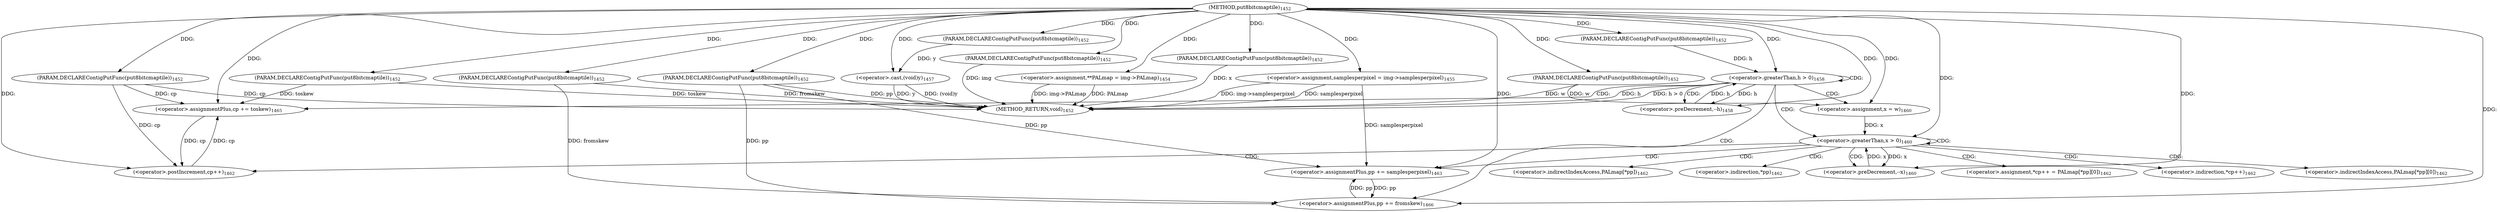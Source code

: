 digraph "put8bitcmaptile" {  
"49329" [label = <(METHOD,put8bitcmaptile)<SUB>1452</SUB>> ]
"49393" [label = <(METHOD_RETURN,void)<SUB>1452</SUB>> ]
"49330" [label = <(PARAM,DECLAREContigPutFunc(put8bitcmaptile))<SUB>1452</SUB>> ]
"49331" [label = <(PARAM,DECLAREContigPutFunc(put8bitcmaptile))<SUB>1452</SUB>> ]
"49332" [label = <(PARAM,DECLAREContigPutFunc(put8bitcmaptile))<SUB>1452</SUB>> ]
"49333" [label = <(PARAM,DECLAREContigPutFunc(put8bitcmaptile))<SUB>1452</SUB>> ]
"49334" [label = <(PARAM,DECLAREContigPutFunc(put8bitcmaptile))<SUB>1452</SUB>> ]
"49335" [label = <(PARAM,DECLAREContigPutFunc(put8bitcmaptile))<SUB>1452</SUB>> ]
"49336" [label = <(PARAM,DECLAREContigPutFunc(put8bitcmaptile))<SUB>1452</SUB>> ]
"49337" [label = <(PARAM,DECLAREContigPutFunc(put8bitcmaptile))<SUB>1452</SUB>> ]
"49338" [label = <(PARAM,DECLAREContigPutFunc(put8bitcmaptile))<SUB>1452</SUB>> ]
"49341" [label = <(&lt;operator&gt;.assignment,**PALmap = img-&gt;PALmap)<SUB>1454</SUB>> ]
"49347" [label = <(&lt;operator&gt;.assignment,samplesperpixel = img-&gt;samplesperpixel)<SUB>1455</SUB>> ]
"49352" [label = <(&lt;operator&gt;.cast,(void)y)<SUB>1457</SUB>> ]
"49357" [label = <(&lt;operator&gt;.greaterThan,h &gt; 0)<SUB>1458</SUB>> ]
"49360" [label = <(&lt;operator&gt;.preDecrement,--h)<SUB>1458</SUB>> ]
"49387" [label = <(&lt;operator&gt;.assignmentPlus,cp += toskew)<SUB>1465</SUB>> ]
"49390" [label = <(&lt;operator&gt;.assignmentPlus,pp += fromskew)<SUB>1466</SUB>> ]
"49368" [label = <(&lt;operator&gt;.greaterThan,x &gt; 0)<SUB>1460</SUB>> ]
"49371" [label = <(&lt;operator&gt;.preDecrement,--x)<SUB>1460</SUB>> ]
"49365" [label = <(&lt;operator&gt;.assignment,x = w)<SUB>1460</SUB>> ]
"49374" [label = <(&lt;operator&gt;.assignment,*cp++ = PALmap[*pp][0])<SUB>1462</SUB>> ]
"49384" [label = <(&lt;operator&gt;.assignmentPlus,pp += samplesperpixel)<SUB>1463</SUB>> ]
"49376" [label = <(&lt;operator&gt;.postIncrement,cp++)<SUB>1462</SUB>> ]
"49375" [label = <(&lt;operator&gt;.indirection,*cp++)<SUB>1462</SUB>> ]
"49378" [label = <(&lt;operator&gt;.indirectIndexAccess,PALmap[*pp][0])<SUB>1462</SUB>> ]
"49379" [label = <(&lt;operator&gt;.indirectIndexAccess,PALmap[*pp])<SUB>1462</SUB>> ]
"49381" [label = <(&lt;operator&gt;.indirection,*pp)<SUB>1462</SUB>> ]
  "49330" -> "49393"  [ label = "DDG: img"] 
  "49331" -> "49393"  [ label = "DDG: cp"] 
  "49332" -> "49393"  [ label = "DDG: x"] 
  "49334" -> "49393"  [ label = "DDG: w"] 
  "49336" -> "49393"  [ label = "DDG: fromskew"] 
  "49337" -> "49393"  [ label = "DDG: toskew"] 
  "49338" -> "49393"  [ label = "DDG: pp"] 
  "49341" -> "49393"  [ label = "DDG: PALmap"] 
  "49341" -> "49393"  [ label = "DDG: img-&gt;PALmap"] 
  "49347" -> "49393"  [ label = "DDG: samplesperpixel"] 
  "49347" -> "49393"  [ label = "DDG: img-&gt;samplesperpixel"] 
  "49352" -> "49393"  [ label = "DDG: y"] 
  "49352" -> "49393"  [ label = "DDG: (void)y"] 
  "49357" -> "49393"  [ label = "DDG: h"] 
  "49357" -> "49393"  [ label = "DDG: h &gt; 0"] 
  "49329" -> "49330"  [ label = "DDG: "] 
  "49329" -> "49331"  [ label = "DDG: "] 
  "49329" -> "49332"  [ label = "DDG: "] 
  "49329" -> "49333"  [ label = "DDG: "] 
  "49329" -> "49334"  [ label = "DDG: "] 
  "49329" -> "49335"  [ label = "DDG: "] 
  "49329" -> "49336"  [ label = "DDG: "] 
  "49329" -> "49337"  [ label = "DDG: "] 
  "49329" -> "49338"  [ label = "DDG: "] 
  "49333" -> "49352"  [ label = "DDG: y"] 
  "49329" -> "49352"  [ label = "DDG: "] 
  "49329" -> "49341"  [ label = "DDG: "] 
  "49329" -> "49347"  [ label = "DDG: "] 
  "49360" -> "49357"  [ label = "DDG: h"] 
  "49335" -> "49357"  [ label = "DDG: h"] 
  "49329" -> "49357"  [ label = "DDG: "] 
  "49357" -> "49360"  [ label = "DDG: h"] 
  "49329" -> "49360"  [ label = "DDG: "] 
  "49337" -> "49387"  [ label = "DDG: toskew"] 
  "49329" -> "49387"  [ label = "DDG: "] 
  "49336" -> "49390"  [ label = "DDG: fromskew"] 
  "49329" -> "49390"  [ label = "DDG: "] 
  "49376" -> "49387"  [ label = "DDG: cp"] 
  "49331" -> "49387"  [ label = "DDG: cp"] 
  "49384" -> "49390"  [ label = "DDG: pp"] 
  "49338" -> "49390"  [ label = "DDG: pp"] 
  "49334" -> "49365"  [ label = "DDG: w"] 
  "49329" -> "49365"  [ label = "DDG: "] 
  "49365" -> "49368"  [ label = "DDG: x"] 
  "49371" -> "49368"  [ label = "DDG: x"] 
  "49329" -> "49368"  [ label = "DDG: "] 
  "49368" -> "49371"  [ label = "DDG: x"] 
  "49329" -> "49371"  [ label = "DDG: "] 
  "49347" -> "49384"  [ label = "DDG: samplesperpixel"] 
  "49329" -> "49384"  [ label = "DDG: "] 
  "49390" -> "49384"  [ label = "DDG: pp"] 
  "49338" -> "49384"  [ label = "DDG: pp"] 
  "49387" -> "49376"  [ label = "DDG: cp"] 
  "49331" -> "49376"  [ label = "DDG: cp"] 
  "49329" -> "49376"  [ label = "DDG: "] 
  "49357" -> "49390"  [ label = "CDG: "] 
  "49357" -> "49360"  [ label = "CDG: "] 
  "49357" -> "49365"  [ label = "CDG: "] 
  "49357" -> "49387"  [ label = "CDG: "] 
  "49357" -> "49357"  [ label = "CDG: "] 
  "49357" -> "49368"  [ label = "CDG: "] 
  "49368" -> "49381"  [ label = "CDG: "] 
  "49368" -> "49376"  [ label = "CDG: "] 
  "49368" -> "49379"  [ label = "CDG: "] 
  "49368" -> "49378"  [ label = "CDG: "] 
  "49368" -> "49384"  [ label = "CDG: "] 
  "49368" -> "49374"  [ label = "CDG: "] 
  "49368" -> "49375"  [ label = "CDG: "] 
  "49368" -> "49368"  [ label = "CDG: "] 
  "49368" -> "49371"  [ label = "CDG: "] 
}
